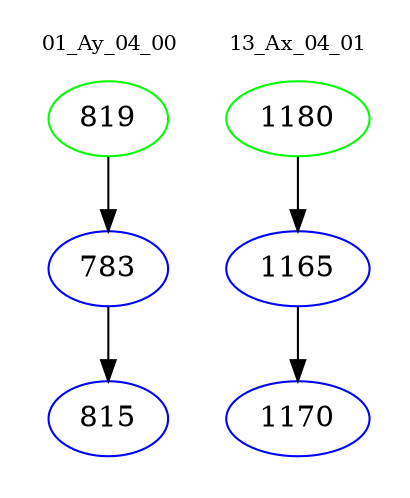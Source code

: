 digraph{
subgraph cluster_0 {
color = white
label = "01_Ay_04_00";
fontsize=10;
T0_819 [label="819", color="green"]
T0_819 -> T0_783 [color="black"]
T0_783 [label="783", color="blue"]
T0_783 -> T0_815 [color="black"]
T0_815 [label="815", color="blue"]
}
subgraph cluster_1 {
color = white
label = "13_Ax_04_01";
fontsize=10;
T1_1180 [label="1180", color="green"]
T1_1180 -> T1_1165 [color="black"]
T1_1165 [label="1165", color="blue"]
T1_1165 -> T1_1170 [color="black"]
T1_1170 [label="1170", color="blue"]
}
}
